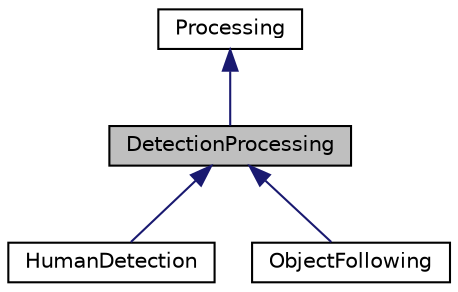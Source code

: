 digraph "DetectionProcessing"
{
  edge [fontname="Helvetica",fontsize="10",labelfontname="Helvetica",labelfontsize="10"];
  node [fontname="Helvetica",fontsize="10",shape=record];
  Node1 [label="DetectionProcessing",height=0.2,width=0.4,color="black", fillcolor="grey75", style="filled" fontcolor="black"];
  Node2 -> Node1 [dir="back",color="midnightblue",fontsize="10",style="solid",fontname="Helvetica"];
  Node2 [label="Processing",height=0.2,width=0.4,color="black", fillcolor="white", style="filled",URL="$class_processing.html"];
  Node1 -> Node3 [dir="back",color="midnightblue",fontsize="10",style="solid",fontname="Helvetica"];
  Node3 [label="HumanDetection",height=0.2,width=0.4,color="black", fillcolor="white", style="filled",URL="$class_human_detection.html"];
  Node1 -> Node4 [dir="back",color="midnightblue",fontsize="10",style="solid",fontname="Helvetica"];
  Node4 [label="ObjectFollowing",height=0.2,width=0.4,color="black", fillcolor="white", style="filled",URL="$class_object_following.html"];
}
